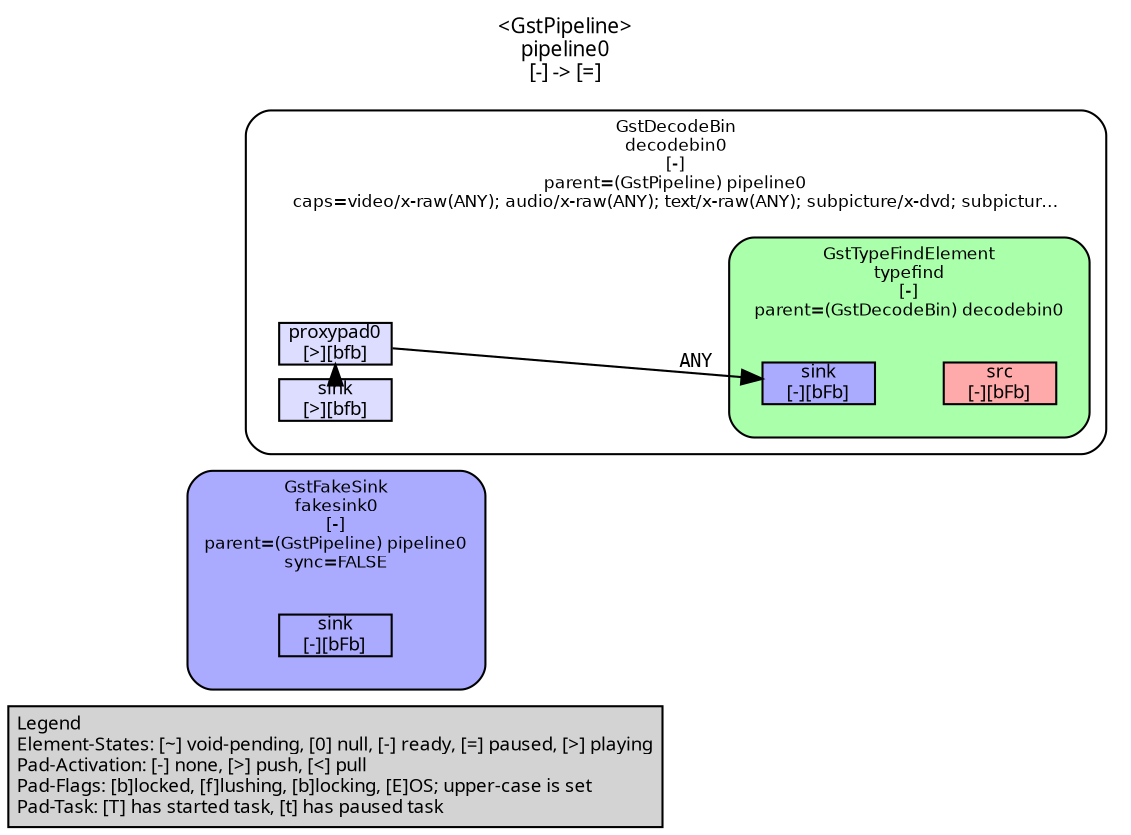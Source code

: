 digraph pipeline {
  rankdir=LR;
  fontname="sans";
  fontsize="10";
  labelloc=t;
  nodesep=.1;
  ranksep=.2;
  label="<GstPipeline>\npipeline0\n[-] -> [=]";
  node [style="filled,rounded", shape=box, fontsize="9", fontname="sans", margin="0.0,0.0"];
  edge [labelfontsize="6", fontsize="9", fontname="monospace"];
  
  legend [
    pos="0,0!",
    margin="0.05,0.05",
    style="filled",
    label="Legend\lElement-States: [~] void-pending, [0] null, [-] ready, [=] paused, [>] playing\lPad-Activation: [-] none, [>] push, [<] pull\lPad-Flags: [b]locked, [f]lushing, [b]locking, [E]OS; upper-case is set\lPad-Task: [T] has started task, [t] has paused task\l",
  ];
  subgraph cluster_fakesink0_0x55999abcd5f0 {
    fontname="Bitstream Vera Sans";
    fontsize="8";
    style="filled,rounded";
    color=black;
    label="GstFakeSink\nfakesink0\n[-]\nparent=(GstPipeline) pipeline0\nsync=FALSE";
    subgraph cluster_fakesink0_0x55999abcd5f0_sink {
      label="";
      style="invis";
      fakesink0_0x55999abcd5f0_sink_0x55999abc4560 [color=black, fillcolor="#aaaaff", label="sink\n[-][bFb]", height="0.2", style="filled,solid"];
    }

    fillcolor="#aaaaff";
  }

  subgraph cluster_decodebin0_0x55999abbc040 {
    fontname="Bitstream Vera Sans";
    fontsize="8";
    style="filled,rounded";
    color=black;
    label="GstDecodeBin\ndecodebin0\n[-]\nparent=(GstPipeline) pipeline0\ncaps=video/x-raw(ANY); audio/x-raw(ANY); text/x-raw(ANY); subpicture/x-dvd; subpictur…";
    subgraph cluster_decodebin0_0x55999abbc040_sink {
      label="";
      style="invis";
      _proxypad0_0x55999abce070 [color=black, fillcolor="#ddddff", label="proxypad0\n[>][bfb]", height="0.2", style="filled,solid"];
    decodebin0_0x55999abbc040_sink_0x55999abca090 -> _proxypad0_0x55999abce070 [style=dashed, minlen=0]
      decodebin0_0x55999abbc040_sink_0x55999abca090 [color=black, fillcolor="#ddddff", label="sink\n[>][bfb]", height="0.2", style="filled,solid"];
    }

    fillcolor="#ffffff";
    subgraph cluster_typefind_0x55999abb4260 {
      fontname="Bitstream Vera Sans";
      fontsize="8";
      style="filled,rounded";
      color=black;
      label="GstTypeFindElement\ntypefind\n[-]\nparent=(GstDecodeBin) decodebin0";
      subgraph cluster_typefind_0x55999abb4260_sink {
        label="";
        style="invis";
        typefind_0x55999abb4260_sink_0x55999abc40c0 [color=black, fillcolor="#aaaaff", label="sink\n[-][bFb]", height="0.2", style="filled,solid"];
      }

      subgraph cluster_typefind_0x55999abb4260_src {
        label="";
        style="invis";
        typefind_0x55999abb4260_src_0x55999abc4310 [color=black, fillcolor="#ffaaaa", label="src\n[-][bFb]", height="0.2", style="filled,solid"];
      }

      typefind_0x55999abb4260_sink_0x55999abc40c0 -> typefind_0x55999abb4260_src_0x55999abc4310 [style="invis"];
      fillcolor="#aaffaa";
    }

    _proxypad0_0x55999abce070 -> typefind_0x55999abb4260_sink_0x55999abc40c0 [label="ANY"]
  }

  subgraph cluster_m_src_0x55999abafc30 {
    fontname="Bitstream Vera Sans";
    fontsize="8";
    style="filled,rounded";
    color=black;
    label="GstRTSPSrc\nm_src\n[-]\nparent=(GstPipeline) pipeline0\nlocation=\"rtsp://admin:admin123@192.168.0.108:554\"\nlatency=200\nproxy-id=NULL\nproxy-pw=NULL";
    fillcolor="#ffffff";
  }

}
